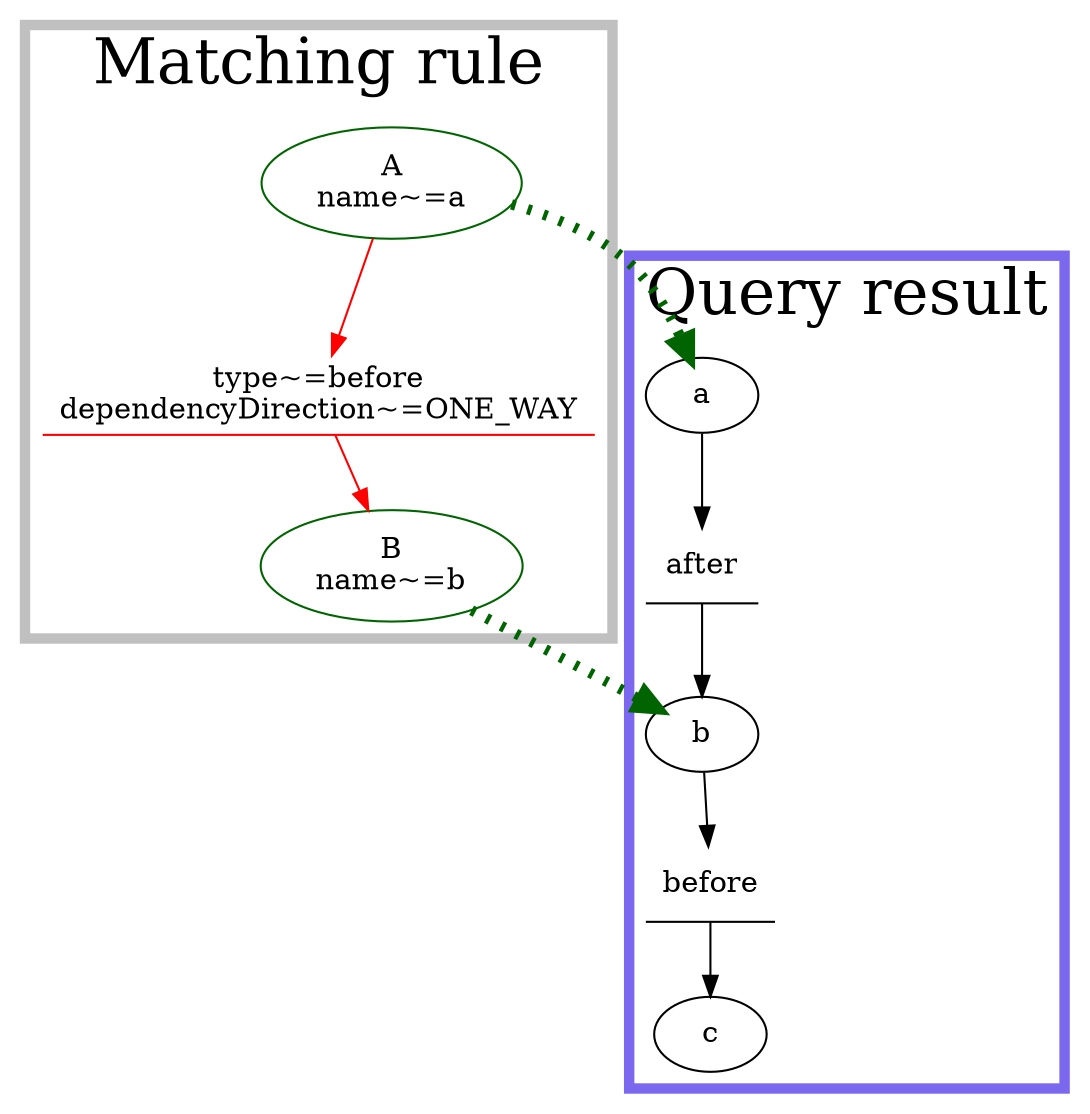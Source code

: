 digraph "Topology match debug" {
subgraph cluster_1 {
color=mediumslateblue;
fontsize=30;
label="Query result";
penwidth=5;
1 [color=black, label=a];
2 [color=black, label=b];
3 [color=black, label=c];
4 [color=black, label=before, shape=underline];
2 -> 4  [color=black];
4 -> 3  [color=black];
5 [color=black, label=after, shape=underline];
1 -> 5  [color=black];
5 -> 2  [color=black];
}

A -> 1  [color=darkgreen, penwidth=5, style=dotted];
B -> 2  [color=darkgreen, penwidth=5, style=dotted];
subgraph cluster_0 {
color=grey;
fontsize=30;
label="Matching rule";
penwidth=5;
A [color=darkgreen, label="A\nname~=a"];
B [color=darkgreen, label="B\nname~=b"];
A_TO_B [color=red, label="type~=before\ndependencyDirection~=ONE_WAY", shape=underline];
A -> A_TO_B  [color=red];
A_TO_B -> B  [color=red];
}

}
